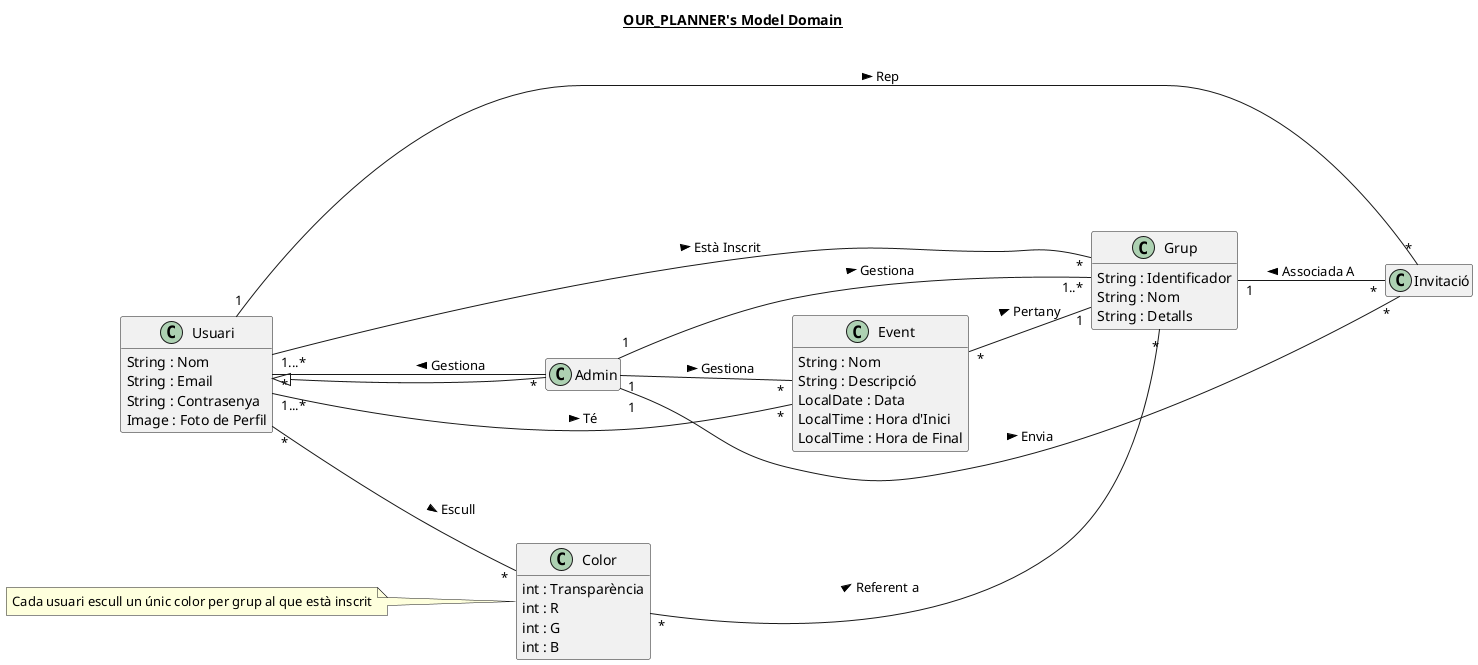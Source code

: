 @startuml
hide empty members


title __OUR_PLANNER's Model Domain__\n
left to right direction

class "Usuari" as Usuari {
  String : Nom
  String : Email
  String : Contrasenya
  Image : Foto de Perfil
}

class "Event" as Event {
  String : Nom
  String : Descripció
  LocalDate : Data
  LocalTime : Hora d'Inici
  LocalTime : Hora de Final
}

class "Color" as Color {
  int : Transparència
  int : R
  int : G
  int : B
}

class "Grup" as Grup {
  String : Identificador
  String : Nom
  String : Detalls
}

class "Admin" as Admin {
}

class "Invitació" as Invitació {
}

Usuari  "*" -- "*" Color : Escull >

note "Cada usuari escull un únic color per grup al que està inscrit" as nota
nota .- Color

Color "*" -- "*" Grup : Referent a >

Usuari "1...*" -- "*" Event : Té >

Usuari "1...*" -- "*" Grup : Està Inscrit >

Event "*" -- "1" Grup : Pertany >

Usuari "1" -- "*" Invitació : Rep >

Admin "1" -- "*" Invitació : Envia >

Admin "1" -- "1..*" Grup : Gestiona >

Admin "1" -- "*" Event : Gestiona >

Admin "*" -- "*" Usuari : Gestiona >

Grup "1" -- "*" Invitació : Associada A <

Usuari <|-- Admin

@enduml